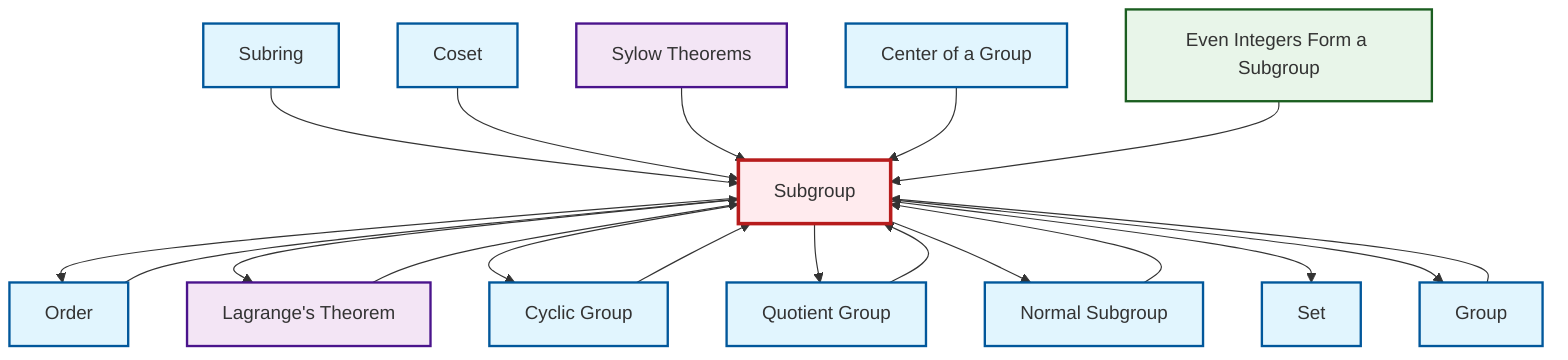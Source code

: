 graph TD
    classDef definition fill:#e1f5fe,stroke:#01579b,stroke-width:2px
    classDef theorem fill:#f3e5f5,stroke:#4a148c,stroke-width:2px
    classDef axiom fill:#fff3e0,stroke:#e65100,stroke-width:2px
    classDef example fill:#e8f5e9,stroke:#1b5e20,stroke-width:2px
    classDef current fill:#ffebee,stroke:#b71c1c,stroke-width:3px
    ex-even-integers-subgroup["Even Integers Form a Subgroup"]:::example
    def-quotient-group["Quotient Group"]:::definition
    thm-sylow["Sylow Theorems"]:::theorem
    def-cyclic-group["Cyclic Group"]:::definition
    def-normal-subgroup["Normal Subgroup"]:::definition
    def-group["Group"]:::definition
    def-center-of-group["Center of a Group"]:::definition
    def-subgroup["Subgroup"]:::definition
    def-set["Set"]:::definition
    thm-lagrange["Lagrange's Theorem"]:::theorem
    def-order["Order"]:::definition
    def-coset["Coset"]:::definition
    def-subring["Subring"]:::definition
    def-quotient-group --> def-subgroup
    def-cyclic-group --> def-subgroup
    def-subgroup --> def-order
    def-subring --> def-subgroup
    def-normal-subgroup --> def-subgroup
    def-subgroup --> thm-lagrange
    def-coset --> def-subgroup
    def-group --> def-subgroup
    def-subgroup --> def-cyclic-group
    thm-sylow --> def-subgroup
    def-center-of-group --> def-subgroup
    thm-lagrange --> def-subgroup
    def-subgroup --> def-quotient-group
    ex-even-integers-subgroup --> def-subgroup
    def-order --> def-subgroup
    def-subgroup --> def-normal-subgroup
    def-subgroup --> def-set
    def-subgroup --> def-group
    class def-subgroup current